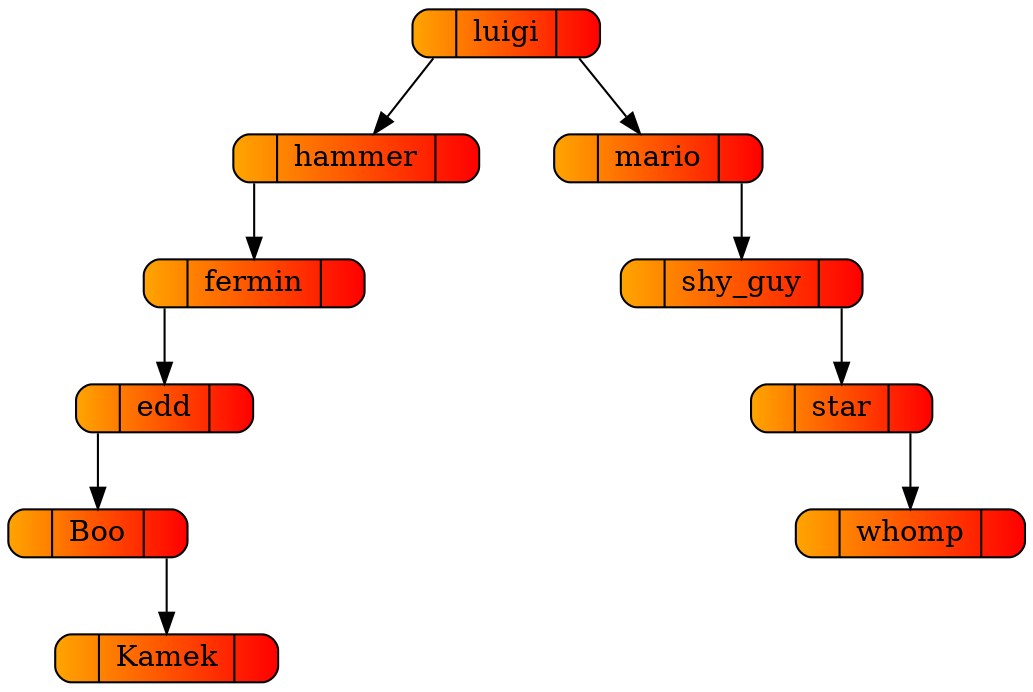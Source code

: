 digraph arbol
{
	rankdir=TB;
	ordering=out;	graph [splines=compound,nodesep=0.5];
	node [shape = record, style="rounded,filled", fillcolor="orange:red",width=0.7,height=0.2];

	NodoBoo[label="<izquierda>|Boo|<derecha>"];
	NodoKamek[label="<izquierda>|Kamek|<derecha>"];
	Nodoedd[label="<izquierda>|edd|<derecha>"];
	Nodofermin[label="<izquierda>|fermin|<derecha>"];
	Nodohammer[label="<izquierda>|hammer|<derecha>"];
	Nodoluigi[label="<izquierda>|luigi|<derecha>"];
	Nodomario[label="<izquierda>|mario|<derecha>"];
	Nodoshy_guy[label="<izquierda>|shy_guy|<derecha>"];
	Nodostar[label="<izquierda>|star|<derecha>"];
	Nodowhomp[label="<izquierda>|whomp|<derecha>"];


	NodoBoo:derecha->NodoKamek;
	Nodoedd:izquierda->NodoBoo;
	Nodofermin:izquierda->Nodoedd;
	Nodohammer:izquierda->Nodofermin;
	Nodoluigi:izquierda->Nodohammer;
	Nodoluigi:derecha->Nodomario;
	Nodomario:derecha->Nodoshy_guy;
	Nodoshy_guy:derecha->Nodostar;
	Nodostar:derecha->Nodowhomp;


}
